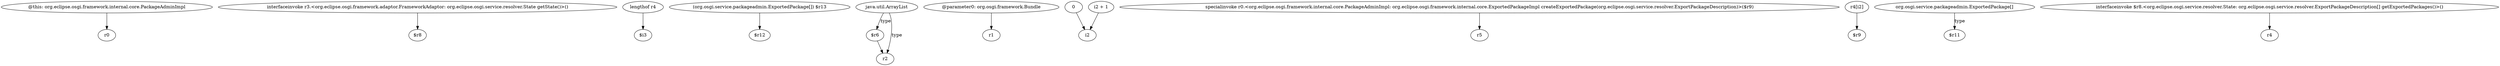 digraph g {
0[label="@this: org.eclipse.osgi.framework.internal.core.PackageAdminImpl"]
1[label="r0"]
0->1[label=""]
2[label="interfaceinvoke r3.<org.eclipse.osgi.framework.adaptor.FrameworkAdaptor: org.eclipse.osgi.service.resolver.State getState()>()"]
3[label="$r8"]
2->3[label=""]
4[label="lengthof r4"]
5[label="$i3"]
4->5[label=""]
6[label="(org.osgi.service.packageadmin.ExportedPackage[]) $r13"]
7[label="$r12"]
6->7[label=""]
8[label="$r6"]
9[label="r2"]
8->9[label=""]
10[label="java.util.ArrayList"]
10->8[label="type"]
11[label="@parameter0: org.osgi.framework.Bundle"]
12[label="r1"]
11->12[label=""]
10->9[label="type"]
13[label="0"]
14[label="i2"]
13->14[label=""]
15[label="specialinvoke r0.<org.eclipse.osgi.framework.internal.core.PackageAdminImpl: org.eclipse.osgi.framework.internal.core.ExportedPackageImpl createExportedPackage(org.eclipse.osgi.service.resolver.ExportPackageDescription)>($r9)"]
16[label="r5"]
15->16[label=""]
17[label="r4[i2]"]
18[label="$r9"]
17->18[label=""]
19[label="org.osgi.service.packageadmin.ExportedPackage[]"]
20[label="$r11"]
19->20[label="type"]
21[label="interfaceinvoke $r8.<org.eclipse.osgi.service.resolver.State: org.eclipse.osgi.service.resolver.ExportPackageDescription[] getExportedPackages()>()"]
22[label="r4"]
21->22[label=""]
23[label="i2 + 1"]
23->14[label=""]
}